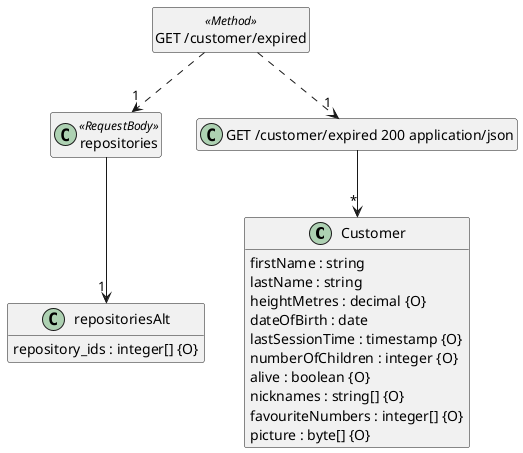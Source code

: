 @startuml
hide <<Method>> circle
hide empty methods
hide empty fields
set namespaceSeparator none

class "Customer" {
  firstName : string
  lastName : string
  heightMetres : decimal {O}
  dateOfBirth : date
  lastSessionTime : timestamp {O}
  numberOfChildren : integer {O}
  alive : boolean {O}
  nicknames : string[] {O}
  favouriteNumbers : integer[] {O}
  picture : byte[] {O}
}

class "repositories" <<RequestBody>> {
}

class "repositoriesAlt" {
  repository_ids : integer[] {O}
}

class "GET /customer/expired" <<Method>> {
}

class "GET /customer/expired 200 application/json" {
}

"repositories" --> "1" "repositoriesAlt"

"GET /customer/expired 200 application/json" --> "*" "Customer"

"GET /customer/expired" ..> "1" "GET /customer/expired 200 application/json"

"GET /customer/expired" ..> "1" "repositories"

@enduml